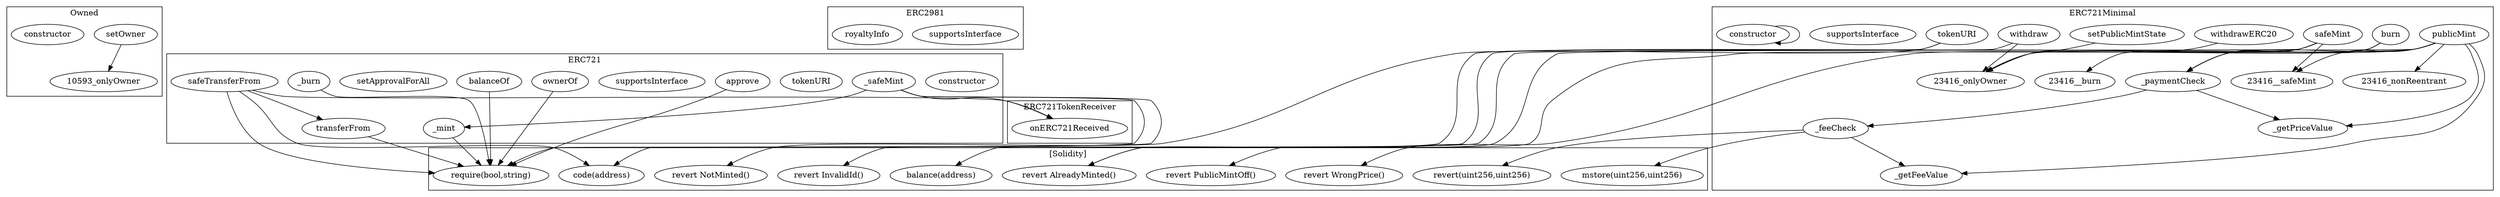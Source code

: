 strict digraph {
subgraph cluster_10593_Owned {
label = "Owned"
"10593_setOwner" [label="setOwner"]
"10593_constructor" [label="constructor"]
"10593_setOwner" -> "10593_onlyOwner"
}subgraph cluster_24843_ERC2981 {
label = "ERC2981"
"24843_supportsInterface" [label="supportsInterface"]
"24843_royaltyInfo" [label="royaltyInfo"]
}subgraph cluster_20139_ERC721TokenReceiver {
label = "ERC721TokenReceiver"
"20139_onERC721Received" [label="onERC721Received"]
}subgraph cluster_20119_ERC721 {
label = "ERC721"
"20119_constructor" [label="constructor"]
"20119__burn" [label="_burn"]
"20119_transferFrom" [label="transferFrom"]
"20119_tokenURI" [label="tokenURI"]
"20119_balanceOf" [label="balanceOf"]
"20119__mint" [label="_mint"]
"20119_supportsInterface" [label="supportsInterface"]
"20119_ownerOf" [label="ownerOf"]
"20119_approve" [label="approve"]
"20119_setApprovalForAll" [label="setApprovalForAll"]
"20119__safeMint" [label="_safeMint"]
"20119_safeTransferFrom" [label="safeTransferFrom"]
"20119__safeMint" -> "20119__mint"
"20119_safeTransferFrom" -> "20119_transferFrom"
}subgraph cluster_23416_ERC721Minimal {
label = "ERC721Minimal"
"23416__paymentCheck" [label="_paymentCheck"]
"23416__getPriceValue" [label="_getPriceValue"]
"23416_tokenURI" [label="tokenURI"]
"23416_setPublicMintState" [label="setPublicMintState"]
"23416_safeMint" [label="safeMint"]
"23416__feeCheck" [label="_feeCheck"]
"23416_publicMint" [label="publicMint"]
"23416_withdrawERC20" [label="withdrawERC20"]
"23416__getFeeValue" [label="_getFeeValue"]
"23416_withdraw" [label="withdraw"]
"23416_burn" [label="burn"]
"23416_supportsInterface" [label="supportsInterface"]
"23416_constructor" [label="constructor"]
"23416__feeCheck" -> "23416__getFeeValue"
"23416_withdrawERC20" -> "23416_onlyOwner"
"23416_publicMint" -> "23416_nonReentrant"
"23416_burn" -> "23416__burn"
"23416_withdraw" -> "23416_onlyOwner"
"23416_setPublicMintState" -> "23416_onlyOwner"
"23416__paymentCheck" -> "23416__feeCheck"
"23416_safeMint" -> "23416__paymentCheck"
"23416_safeMint" -> "23416__safeMint"
"23416_safeMint" -> "23416_onlyOwner"
"23416_constructor" -> "23416_constructor"
"23416_publicMint" -> "23416__safeMint"
"23416_burn" -> "23416__paymentCheck"
"23416_publicMint" -> "23416__getPriceValue"
"23416_burn" -> "23416_onlyOwner"
"23416_publicMint" -> "23416__paymentCheck"
"23416__paymentCheck" -> "23416__getPriceValue"
"23416_publicMint" -> "23416__getFeeValue"
}subgraph cluster_solidity {
label = "[Solidity]"
"revert WrongPrice()" 
"revert InvalidId()" 
"revert(uint256,uint256)" 
"revert AlreadyMinted()" 
"revert PublicMintOff()" 
"balance(address)" 
"mstore(uint256,uint256)" 
"code(address)" 
"require(bool,string)" 
"revert NotMinted()" 
"23416_publicMint" -> "revert WrongPrice()"
"20119__burn" -> "require(bool,string)"
"20119__safeMint" -> "code(address)"
"23416_tokenURI" -> "revert InvalidId()"
"23416__feeCheck" -> "revert(uint256,uint256)"
"20119__safeMint" -> "require(bool,string)"
"20119_approve" -> "require(bool,string)"
"23416_publicMint" -> "revert PublicMintOff()"
"20119_ownerOf" -> "require(bool,string)"
"20119__mint" -> "require(bool,string)"
"23416_withdraw" -> "balance(address)"
"23416_tokenURI" -> "revert NotMinted()"
"23416_safeMint" -> "revert AlreadyMinted()"
"20119_transferFrom" -> "require(bool,string)"
"20119_safeTransferFrom" -> "require(bool,string)"
"20119_safeTransferFrom" -> "code(address)"
"23416_publicMint" -> "revert AlreadyMinted()"
"23416__feeCheck" -> "mstore(uint256,uint256)"
"20119_balanceOf" -> "require(bool,string)"
}"20119_safeTransferFrom" -> "20139_onERC721Received"
"20119__safeMint" -> "20139_onERC721Received"
}